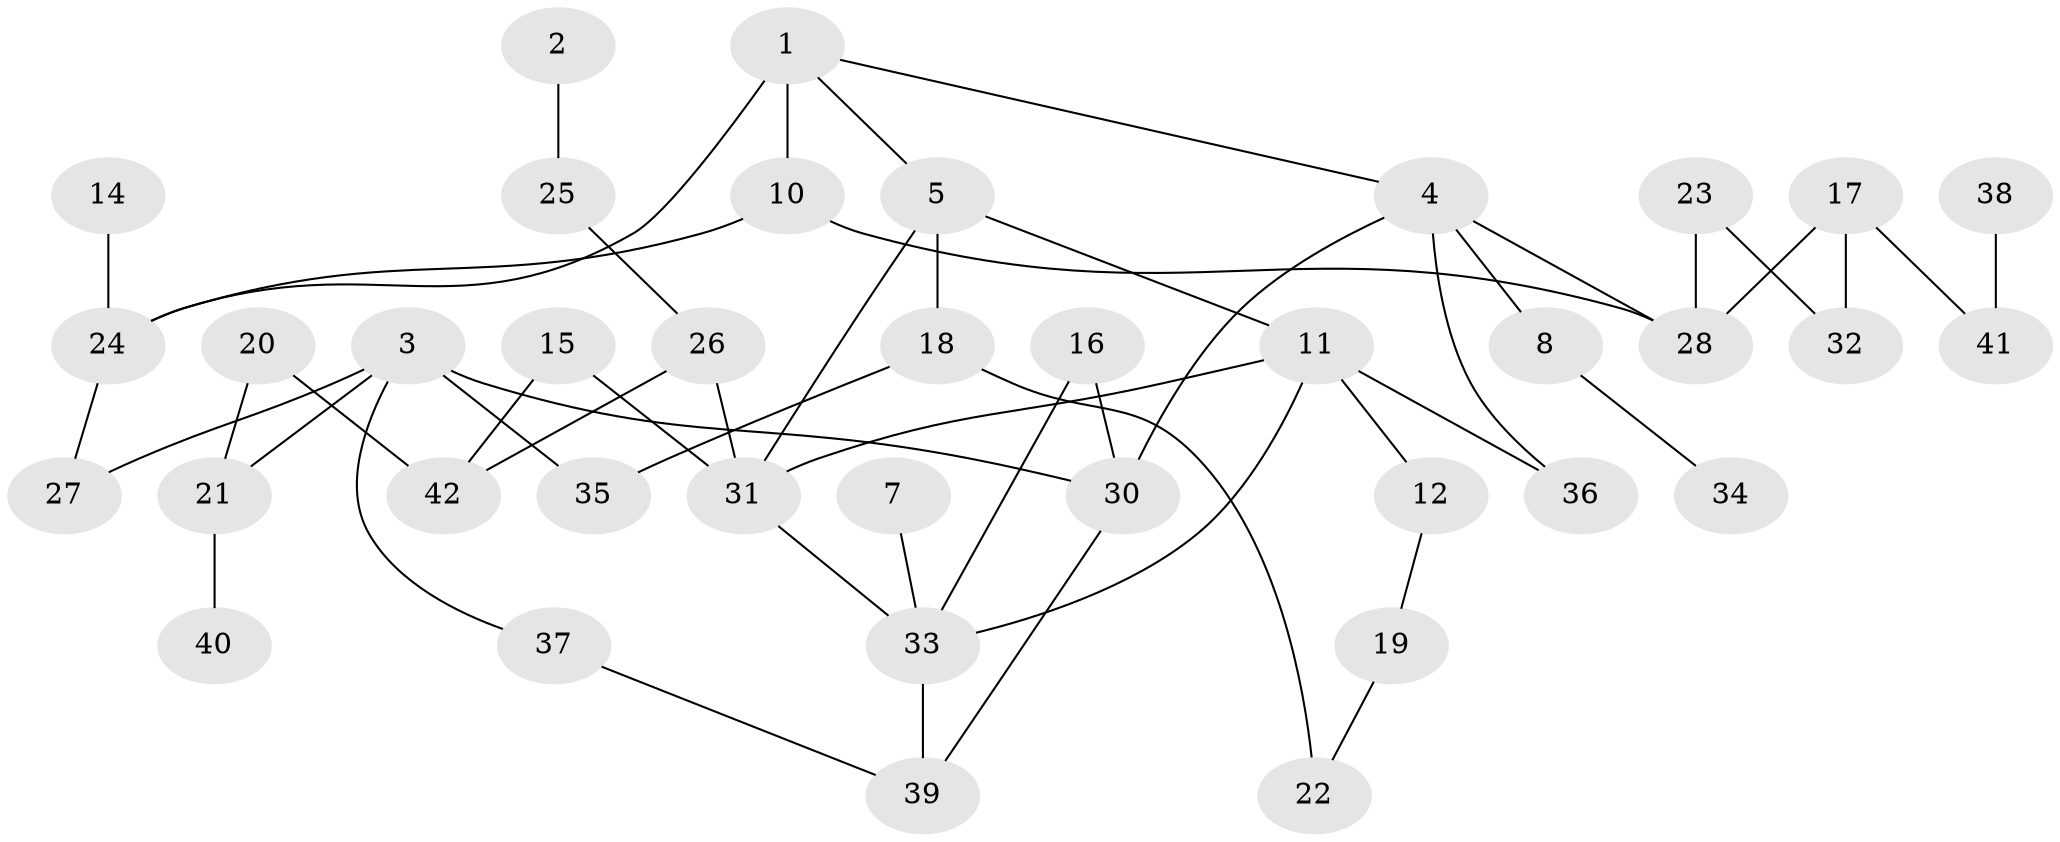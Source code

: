 // original degree distribution, {3: 0.2711864406779661, 4: 0.1016949152542373, 1: 0.22033898305084745, 5: 0.0847457627118644, 0: 0.06779661016949153, 2: 0.2542372881355932}
// Generated by graph-tools (version 1.1) at 2025/35/03/04/25 23:35:51]
// undirected, 38 vertices, 51 edges
graph export_dot {
  node [color=gray90,style=filled];
  1;
  2;
  3;
  4;
  5;
  7;
  8;
  10;
  11;
  12;
  14;
  15;
  16;
  17;
  18;
  19;
  20;
  21;
  22;
  23;
  24;
  25;
  26;
  27;
  28;
  30;
  31;
  32;
  33;
  34;
  35;
  36;
  37;
  38;
  39;
  40;
  41;
  42;
  1 -- 4 [weight=1.0];
  1 -- 5 [weight=1.0];
  1 -- 10 [weight=1.0];
  1 -- 24 [weight=2.0];
  2 -- 25 [weight=1.0];
  3 -- 21 [weight=1.0];
  3 -- 27 [weight=1.0];
  3 -- 30 [weight=1.0];
  3 -- 35 [weight=1.0];
  3 -- 37 [weight=1.0];
  4 -- 8 [weight=1.0];
  4 -- 28 [weight=1.0];
  4 -- 30 [weight=1.0];
  4 -- 36 [weight=1.0];
  5 -- 11 [weight=1.0];
  5 -- 18 [weight=1.0];
  5 -- 31 [weight=1.0];
  7 -- 33 [weight=1.0];
  8 -- 34 [weight=1.0];
  10 -- 24 [weight=1.0];
  10 -- 28 [weight=1.0];
  11 -- 12 [weight=1.0];
  11 -- 31 [weight=1.0];
  11 -- 33 [weight=1.0];
  11 -- 36 [weight=1.0];
  12 -- 19 [weight=1.0];
  14 -- 24 [weight=1.0];
  15 -- 31 [weight=1.0];
  15 -- 42 [weight=1.0];
  16 -- 30 [weight=1.0];
  16 -- 33 [weight=1.0];
  17 -- 28 [weight=1.0];
  17 -- 32 [weight=1.0];
  17 -- 41 [weight=1.0];
  18 -- 22 [weight=1.0];
  18 -- 35 [weight=1.0];
  19 -- 22 [weight=1.0];
  20 -- 21 [weight=1.0];
  20 -- 42 [weight=1.0];
  21 -- 40 [weight=1.0];
  23 -- 28 [weight=1.0];
  23 -- 32 [weight=1.0];
  24 -- 27 [weight=1.0];
  25 -- 26 [weight=1.0];
  26 -- 31 [weight=2.0];
  26 -- 42 [weight=1.0];
  30 -- 39 [weight=1.0];
  31 -- 33 [weight=1.0];
  33 -- 39 [weight=1.0];
  37 -- 39 [weight=1.0];
  38 -- 41 [weight=1.0];
}
